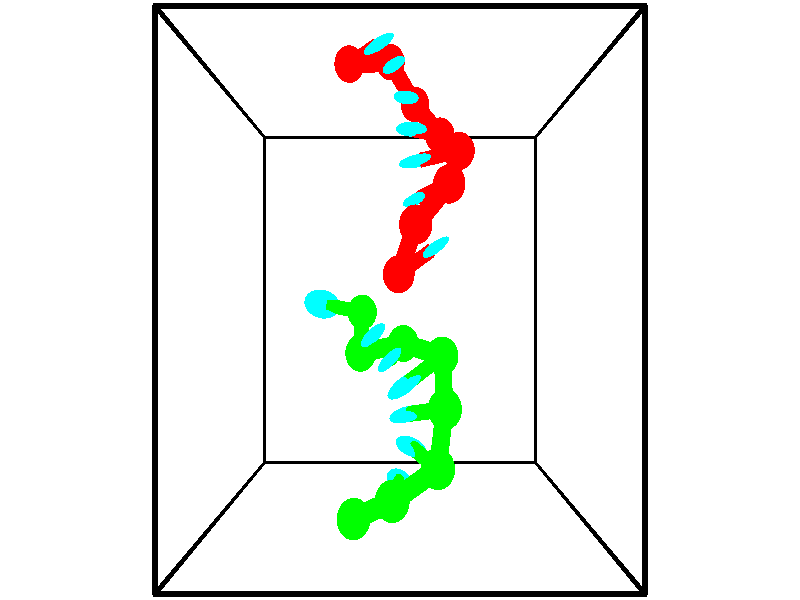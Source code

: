 // switches for output
#declare DRAW_BASES = 1; // possible values are 0, 1; only relevant for DNA ribbons
#declare DRAW_BASES_TYPE = 3; // possible values are 1, 2, 3; only relevant for DNA ribbons
#declare DRAW_FOG = 0; // set to 1 to enable fog

#include "colors.inc"

#include "transforms.inc"
background { rgb <1, 1, 1>}

#default {
   normal{
       ripples 0.25
       frequency 0.20
       turbulence 0.2
       lambda 5
   }
	finish {
		phong 0.1
		phong_size 40.
	}
}

// original window dimensions: 1024x640


// camera settings

camera {
	sky <-0, 1, 0>
	up <-0, 1, 0>
	right 1.6 * <1, 0, 0>
	location <2.5, 2.5, 11.1562>
	look_at <2.5, 2.5, 2.5>
	direction <0, 0, -8.6562>
	angle 67.0682
}


# declare cpy_camera_pos = <2.5, 2.5, 11.1562>;
# if (DRAW_FOG = 1)
fog {
	fog_type 2
	up vnormalize(cpy_camera_pos)
	color rgbt<1,1,1,0.3>
	distance 1e-5
	fog_alt 3e-3
	fog_offset 4
}
# end


// LIGHTS

# declare lum = 6;
global_settings {
	ambient_light rgb lum * <0.05, 0.05, 0.05>
	max_trace_level 15
}# declare cpy_direct_light_amount = 0.25;
light_source
{	1000 * <-1, -1, 1>,
	rgb lum * cpy_direct_light_amount
	parallel
}

light_source
{	1000 * <1, 1, -1>,
	rgb lum * cpy_direct_light_amount
	parallel
}

// strand 0

// nucleotide -1

// particle -1
sphere {
	<2.479663, 2.837934, 1.649829> 0.250000
	pigment { color rgbt <1,0,0,0> }
	no_shadow
}
cylinder {
	<2.801975, 3.038712, 1.524117>,  <2.995363, 3.159178, 1.448689>, 0.100000
	pigment { color rgbt <1,0,0,0> }
	no_shadow
}
cylinder {
	<2.801975, 3.038712, 1.524117>,  <2.479663, 2.837934, 1.649829>, 0.100000
	pigment { color rgbt <1,0,0,0> }
	no_shadow
}

// particle -1
sphere {
	<2.801975, 3.038712, 1.524117> 0.100000
	pigment { color rgbt <1,0,0,0> }
	no_shadow
}
sphere {
	0, 1
	scale<0.080000,0.200000,0.300000>
	matrix <-0.521376, 0.852946, 0.025502,
		0.280865, 0.143310, 0.948987,
		0.805780, 0.501942, -0.314281,
		3.043709, 3.189294, 1.429832>
	pigment { color rgbt <0,1,1,0> }
	no_shadow
}
cylinder {
	<2.735269, 3.444485, 2.082637>,  <2.479663, 2.837934, 1.649829>, 0.130000
	pigment { color rgbt <1,0,0,0> }
	no_shadow
}

// nucleotide -1

// particle -1
sphere {
	<2.735269, 3.444485, 2.082637> 0.250000
	pigment { color rgbt <1,0,0,0> }
	no_shadow
}
cylinder {
	<2.791187, 3.483658, 1.688507>,  <2.824738, 3.507162, 1.452029>, 0.100000
	pigment { color rgbt <1,0,0,0> }
	no_shadow
}
cylinder {
	<2.791187, 3.483658, 1.688507>,  <2.735269, 3.444485, 2.082637>, 0.100000
	pigment { color rgbt <1,0,0,0> }
	no_shadow
}

// particle -1
sphere {
	<2.791187, 3.483658, 1.688507> 0.100000
	pigment { color rgbt <1,0,0,0> }
	no_shadow
}
sphere {
	0, 1
	scale<0.080000,0.200000,0.300000>
	matrix <-0.541982, 0.840364, 0.006629,
		0.828682, 0.533101, 0.170557,
		0.139796, 0.097932, -0.985326,
		2.833126, 3.513037, 1.392909>
	pigment { color rgbt <0,1,1,0> }
	no_shadow
}
cylinder {
	<3.258828, 3.991742, 1.838669>,  <2.735269, 3.444485, 2.082637>, 0.130000
	pigment { color rgbt <1,0,0,0> }
	no_shadow
}

// nucleotide -1

// particle -1
sphere {
	<3.258828, 3.991742, 1.838669> 0.250000
	pigment { color rgbt <1,0,0,0> }
	no_shadow
}
cylinder {
	<2.990643, 3.926956, 1.549049>,  <2.829731, 3.888084, 1.375278>, 0.100000
	pigment { color rgbt <1,0,0,0> }
	no_shadow
}
cylinder {
	<2.990643, 3.926956, 1.549049>,  <3.258828, 3.991742, 1.838669>, 0.100000
	pigment { color rgbt <1,0,0,0> }
	no_shadow
}

// particle -1
sphere {
	<2.990643, 3.926956, 1.549049> 0.100000
	pigment { color rgbt <1,0,0,0> }
	no_shadow
}
sphere {
	0, 1
	scale<0.080000,0.200000,0.300000>
	matrix <-0.308362, 0.948434, 0.073382,
		0.674827, 0.272469, -0.685834,
		-0.670463, -0.161965, -0.724049,
		2.789504, 3.878366, 1.331835>
	pigment { color rgbt <0,1,1,0> }
	no_shadow
}
cylinder {
	<3.446280, 4.489745, 1.477163>,  <3.258828, 3.991742, 1.838669>, 0.130000
	pigment { color rgbt <1,0,0,0> }
	no_shadow
}

// nucleotide -1

// particle -1
sphere {
	<3.446280, 4.489745, 1.477163> 0.250000
	pigment { color rgbt <1,0,0,0> }
	no_shadow
}
cylinder {
	<3.061150, 4.431633, 1.386070>,  <2.830071, 4.396766, 1.331415>, 0.100000
	pigment { color rgbt <1,0,0,0> }
	no_shadow
}
cylinder {
	<3.061150, 4.431633, 1.386070>,  <3.446280, 4.489745, 1.477163>, 0.100000
	pigment { color rgbt <1,0,0,0> }
	no_shadow
}

// particle -1
sphere {
	<3.061150, 4.431633, 1.386070> 0.100000
	pigment { color rgbt <1,0,0,0> }
	no_shadow
}
sphere {
	0, 1
	scale<0.080000,0.200000,0.300000>
	matrix <-0.149112, 0.988820, -0.000377,
		0.225240, 0.033594, -0.973724,
		-0.962825, -0.145279, -0.227731,
		2.772302, 4.388049, 1.317751>
	pigment { color rgbt <0,1,1,0> }
	no_shadow
}
cylinder {
	<3.184641, 4.846961, 0.822340>,  <3.446280, 4.489745, 1.477163>, 0.130000
	pigment { color rgbt <1,0,0,0> }
	no_shadow
}

// nucleotide -1

// particle -1
sphere {
	<3.184641, 4.846961, 0.822340> 0.250000
	pigment { color rgbt <1,0,0,0> }
	no_shadow
}
cylinder {
	<2.900833, 4.831505, 1.103790>,  <2.730548, 4.822231, 1.272660>, 0.100000
	pigment { color rgbt <1,0,0,0> }
	no_shadow
}
cylinder {
	<2.900833, 4.831505, 1.103790>,  <3.184641, 4.846961, 0.822340>, 0.100000
	pigment { color rgbt <1,0,0,0> }
	no_shadow
}

// particle -1
sphere {
	<2.900833, 4.831505, 1.103790> 0.100000
	pigment { color rgbt <1,0,0,0> }
	no_shadow
}
sphere {
	0, 1
	scale<0.080000,0.200000,0.300000>
	matrix <-0.095546, 0.994550, -0.041732,
		-0.698177, -0.096838, -0.709345,
		-0.709520, -0.038639, 0.703625,
		2.687977, 4.819913, 1.314878>
	pigment { color rgbt <0,1,1,0> }
	no_shadow
}
cylinder {
	<2.763157, 5.359365, 0.559378>,  <3.184641, 4.846961, 0.822340>, 0.130000
	pigment { color rgbt <1,0,0,0> }
	no_shadow
}

// nucleotide -1

// particle -1
sphere {
	<2.763157, 5.359365, 0.559378> 0.250000
	pigment { color rgbt <1,0,0,0> }
	no_shadow
}
cylinder {
	<2.671089, 5.310844, 0.945602>,  <2.615849, 5.281733, 1.177337>, 0.100000
	pigment { color rgbt <1,0,0,0> }
	no_shadow
}
cylinder {
	<2.671089, 5.310844, 0.945602>,  <2.763157, 5.359365, 0.559378>, 0.100000
	pigment { color rgbt <1,0,0,0> }
	no_shadow
}

// particle -1
sphere {
	<2.671089, 5.310844, 0.945602> 0.100000
	pigment { color rgbt <1,0,0,0> }
	no_shadow
}
sphere {
	0, 1
	scale<0.080000,0.200000,0.300000>
	matrix <0.024781, 0.991149, 0.130421,
		-0.972835, 0.053946, -0.225126,
		-0.230169, -0.121300, 0.965561,
		2.602038, 5.274455, 1.235271>
	pigment { color rgbt <0,1,1,0> }
	no_shadow
}
cylinder {
	<2.330512, 5.950495, 0.644896>,  <2.763157, 5.359365, 0.559378>, 0.130000
	pigment { color rgbt <1,0,0,0> }
	no_shadow
}

// nucleotide -1

// particle -1
sphere {
	<2.330512, 5.950495, 0.644896> 0.250000
	pigment { color rgbt <1,0,0,0> }
	no_shadow
}
cylinder {
	<2.369572, 5.807884, 1.016563>,  <2.393008, 5.722318, 1.239564>, 0.100000
	pigment { color rgbt <1,0,0,0> }
	no_shadow
}
cylinder {
	<2.369572, 5.807884, 1.016563>,  <2.330512, 5.950495, 0.644896>, 0.100000
	pigment { color rgbt <1,0,0,0> }
	no_shadow
}

// particle -1
sphere {
	<2.369572, 5.807884, 1.016563> 0.100000
	pigment { color rgbt <1,0,0,0> }
	no_shadow
}
sphere {
	0, 1
	scale<0.080000,0.200000,0.300000>
	matrix <-0.448768, 0.817549, 0.360861,
		-0.888297, -0.452219, -0.080164,
		0.097650, -0.356527, 0.929168,
		2.398867, 5.700926, 1.295314>
	pigment { color rgbt <0,1,1,0> }
	no_shadow
}
cylinder {
	<1.647183, 5.807907, 0.993597>,  <2.330512, 5.950495, 0.644896>, 0.130000
	pigment { color rgbt <1,0,0,0> }
	no_shadow
}

// nucleotide -1

// particle -1
sphere {
	<1.647183, 5.807907, 0.993597> 0.250000
	pigment { color rgbt <1,0,0,0> }
	no_shadow
}
cylinder {
	<1.937836, 5.876076, 1.259819>,  <2.112227, 5.916977, 1.419552>, 0.100000
	pigment { color rgbt <1,0,0,0> }
	no_shadow
}
cylinder {
	<1.937836, 5.876076, 1.259819>,  <1.647183, 5.807907, 0.993597>, 0.100000
	pigment { color rgbt <1,0,0,0> }
	no_shadow
}

// particle -1
sphere {
	<1.937836, 5.876076, 1.259819> 0.100000
	pigment { color rgbt <1,0,0,0> }
	no_shadow
}
sphere {
	0, 1
	scale<0.080000,0.200000,0.300000>
	matrix <-0.433472, 0.865309, 0.251679,
		-0.533020, -0.471377, 0.702633,
		0.726631, 0.170422, 0.665556,
		2.155825, 5.927202, 1.459486>
	pigment { color rgbt <0,1,1,0> }
	no_shadow
}
// strand 1

// nucleotide -1

// particle -1
sphere {
	<1.852943, 2.327308, 0.803959> 0.250000
	pigment { color rgbt <0,1,0,0> }
	no_shadow
}
cylinder {
	<1.474194, 2.393097, 0.914505>,  <1.246944, 2.432570, 0.980833>, 0.100000
	pigment { color rgbt <0,1,0,0> }
	no_shadow
}
cylinder {
	<1.474194, 2.393097, 0.914505>,  <1.852943, 2.327308, 0.803959>, 0.100000
	pigment { color rgbt <0,1,0,0> }
	no_shadow
}

// particle -1
sphere {
	<1.474194, 2.393097, 0.914505> 0.100000
	pigment { color rgbt <0,1,0,0> }
	no_shadow
}
sphere {
	0, 1
	scale<0.080000,0.200000,0.300000>
	matrix <-0.285025, -0.031143, -0.958014,
		-0.148964, -0.985889, 0.076368,
		-0.946874, 0.164476, 0.276365,
		1.190131, 2.442439, 0.997414>
	pigment { color rgbt <0,1,1,0> }
	no_shadow
}
cylinder {
	<1.863127, 1.782071, 1.365178>,  <1.852943, 2.327308, 0.803959>, 0.130000
	pigment { color rgbt <0,1,0,0> }
	no_shadow
}

// nucleotide -1

// particle -1
sphere {
	<1.863127, 1.782071, 1.365178> 0.250000
	pigment { color rgbt <0,1,0,0> }
	no_shadow
}
cylinder {
	<1.991920, 1.935379, 1.711456>,  <2.069196, 2.027364, 1.919223>, 0.100000
	pigment { color rgbt <0,1,0,0> }
	no_shadow
}
cylinder {
	<1.991920, 1.935379, 1.711456>,  <1.863127, 1.782071, 1.365178>, 0.100000
	pigment { color rgbt <0,1,0,0> }
	no_shadow
}

// particle -1
sphere {
	<1.991920, 1.935379, 1.711456> 0.100000
	pigment { color rgbt <0,1,0,0> }
	no_shadow
}
sphere {
	0, 1
	scale<0.080000,0.200000,0.300000>
	matrix <0.553738, -0.817917, 0.156162,
		0.767920, 0.429087, -0.475587,
		0.321983, 0.383271, 0.865696,
		2.088516, 2.050360, 1.971165>
	pigment { color rgbt <0,1,1,0> }
	no_shadow
}
cylinder {
	<2.553108, 1.909986, 1.331351>,  <1.863127, 1.782071, 1.365178>, 0.130000
	pigment { color rgbt <0,1,0,0> }
	no_shadow
}

// nucleotide -1

// particle -1
sphere {
	<2.553108, 1.909986, 1.331351> 0.250000
	pigment { color rgbt <0,1,0,0> }
	no_shadow
}
cylinder {
	<2.433828, 1.814972, 1.701141>,  <2.362261, 1.757964, 1.923016>, 0.100000
	pigment { color rgbt <0,1,0,0> }
	no_shadow
}
cylinder {
	<2.433828, 1.814972, 1.701141>,  <2.553108, 1.909986, 1.331351>, 0.100000
	pigment { color rgbt <0,1,0,0> }
	no_shadow
}

// particle -1
sphere {
	<2.433828, 1.814972, 1.701141> 0.100000
	pigment { color rgbt <0,1,0,0> }
	no_shadow
}
sphere {
	0, 1
	scale<0.080000,0.200000,0.300000>
	matrix <0.613209, -0.789904, -0.005162,
		0.731473, 0.565358, 0.381206,
		-0.298198, -0.237535, 0.924476,
		2.344369, 1.743711, 1.978484>
	pigment { color rgbt <0,1,1,0> }
	no_shadow
}
cylinder {
	<3.153666, 1.778201, 1.812856>,  <2.553108, 1.909986, 1.331351>, 0.130000
	pigment { color rgbt <0,1,0,0> }
	no_shadow
}

// nucleotide -1

// particle -1
sphere {
	<3.153666, 1.778201, 1.812856> 0.250000
	pigment { color rgbt <0,1,0,0> }
	no_shadow
}
cylinder {
	<2.820465, 1.573303, 1.896484>,  <2.620544, 1.450364, 1.946661>, 0.100000
	pigment { color rgbt <0,1,0,0> }
	no_shadow
}
cylinder {
	<2.820465, 1.573303, 1.896484>,  <3.153666, 1.778201, 1.812856>, 0.100000
	pigment { color rgbt <0,1,0,0> }
	no_shadow
}

// particle -1
sphere {
	<2.820465, 1.573303, 1.896484> 0.100000
	pigment { color rgbt <0,1,0,0> }
	no_shadow
}
sphere {
	0, 1
	scale<0.080000,0.200000,0.300000>
	matrix <0.442005, -0.843426, -0.305391,
		0.332771, -0.161981, 0.928992,
		-0.833003, -0.512245, 0.209071,
		2.570564, 1.419630, 1.959206>
	pigment { color rgbt <0,1,1,0> }
	no_shadow
}
cylinder {
	<3.155913, 1.167795, 2.315789>,  <3.153666, 1.778201, 1.812856>, 0.130000
	pigment { color rgbt <0,1,0,0> }
	no_shadow
}

// nucleotide -1

// particle -1
sphere {
	<3.155913, 1.167795, 2.315789> 0.250000
	pigment { color rgbt <0,1,0,0> }
	no_shadow
}
cylinder {
	<2.837185, 1.095505, 2.085167>,  <2.645948, 1.052131, 1.946794>, 0.100000
	pigment { color rgbt <0,1,0,0> }
	no_shadow
}
cylinder {
	<2.837185, 1.095505, 2.085167>,  <3.155913, 1.167795, 2.315789>, 0.100000
	pigment { color rgbt <0,1,0,0> }
	no_shadow
}

// particle -1
sphere {
	<2.837185, 1.095505, 2.085167> 0.100000
	pigment { color rgbt <0,1,0,0> }
	no_shadow
}
sphere {
	0, 1
	scale<0.080000,0.200000,0.300000>
	matrix <0.314699, -0.938708, -0.140682,
		-0.515792, -0.293540, 0.804856,
		-0.796821, -0.180724, -0.576555,
		2.598139, 1.041287, 1.912201>
	pigment { color rgbt <0,1,1,0> }
	no_shadow
}
cylinder {
	<3.048691, 0.455298, 2.386362>,  <3.155913, 1.167795, 2.315789>, 0.130000
	pigment { color rgbt <0,1,0,0> }
	no_shadow
}

// nucleotide -1

// particle -1
sphere {
	<3.048691, 0.455298, 2.386362> 0.250000
	pigment { color rgbt <0,1,0,0> }
	no_shadow
}
cylinder {
	<2.830736, 0.544876, 2.063141>,  <2.699963, 0.598623, 1.869208>, 0.100000
	pigment { color rgbt <0,1,0,0> }
	no_shadow
}
cylinder {
	<2.830736, 0.544876, 2.063141>,  <3.048691, 0.455298, 2.386362>, 0.100000
	pigment { color rgbt <0,1,0,0> }
	no_shadow
}

// particle -1
sphere {
	<2.830736, 0.544876, 2.063141> 0.100000
	pigment { color rgbt <0,1,0,0> }
	no_shadow
}
sphere {
	0, 1
	scale<0.080000,0.200000,0.300000>
	matrix <-0.101075, -0.974191, -0.201832,
		-0.832396, -0.028302, 0.553458,
		-0.544886, 0.223945, -0.808052,
		2.667270, 0.612060, 1.820725>
	pigment { color rgbt <0,1,1,0> }
	no_shadow
}
cylinder {
	<2.388519, 0.092924, 2.493824>,  <3.048691, 0.455298, 2.386362>, 0.130000
	pigment { color rgbt <0,1,0,0> }
	no_shadow
}

// nucleotide -1

// particle -1
sphere {
	<2.388519, 0.092924, 2.493824> 0.250000
	pigment { color rgbt <0,1,0,0> }
	no_shadow
}
cylinder {
	<2.444977, 0.141830, 2.100861>,  <2.478852, 0.171175, 1.865082>, 0.100000
	pigment { color rgbt <0,1,0,0> }
	no_shadow
}
cylinder {
	<2.444977, 0.141830, 2.100861>,  <2.388519, 0.092924, 2.493824>, 0.100000
	pigment { color rgbt <0,1,0,0> }
	no_shadow
}

// particle -1
sphere {
	<2.444977, 0.141830, 2.100861> 0.100000
	pigment { color rgbt <0,1,0,0> }
	no_shadow
}
sphere {
	0, 1
	scale<0.080000,0.200000,0.300000>
	matrix <-0.333938, -0.928305, -0.163511,
		-0.931967, 0.351143, -0.090196,
		0.141145, 0.122267, -0.982410,
		2.487320, 0.178511, 1.806138>
	pigment { color rgbt <0,1,1,0> }
	no_shadow
}
cylinder {
	<1.814631, -0.195219, 2.237388>,  <2.388519, 0.092924, 2.493824>, 0.130000
	pigment { color rgbt <0,1,0,0> }
	no_shadow
}

// nucleotide -1

// particle -1
sphere {
	<1.814631, -0.195219, 2.237388> 0.250000
	pigment { color rgbt <0,1,0,0> }
	no_shadow
}
cylinder {
	<2.093281, -0.183502, 1.950653>,  <2.260471, -0.176472, 1.778612>, 0.100000
	pigment { color rgbt <0,1,0,0> }
	no_shadow
}
cylinder {
	<2.093281, -0.183502, 1.950653>,  <1.814631, -0.195219, 2.237388>, 0.100000
	pigment { color rgbt <0,1,0,0> }
	no_shadow
}

// particle -1
sphere {
	<2.093281, -0.183502, 1.950653> 0.100000
	pigment { color rgbt <0,1,0,0> }
	no_shadow
}
sphere {
	0, 1
	scale<0.080000,0.200000,0.300000>
	matrix <-0.170625, -0.963734, -0.205194,
		-0.696851, 0.265253, -0.666363,
		0.696624, 0.029292, -0.716838,
		2.302268, -0.174715, 1.735602>
	pigment { color rgbt <0,1,1,0> }
	no_shadow
}
// box output
cylinder {
	<0.000000, 0.000000, 0.000000>,  <5.000000, 0.000000, 0.000000>, 0.025000
	pigment { color rgbt <0,0,0,0> }
	no_shadow
}
cylinder {
	<0.000000, 0.000000, 0.000000>,  <0.000000, 5.000000, 0.000000>, 0.025000
	pigment { color rgbt <0,0,0,0> }
	no_shadow
}
cylinder {
	<0.000000, 0.000000, 0.000000>,  <0.000000, 0.000000, 5.000000>, 0.025000
	pigment { color rgbt <0,0,0,0> }
	no_shadow
}
cylinder {
	<5.000000, 5.000000, 5.000000>,  <0.000000, 5.000000, 5.000000>, 0.025000
	pigment { color rgbt <0,0,0,0> }
	no_shadow
}
cylinder {
	<5.000000, 5.000000, 5.000000>,  <5.000000, 0.000000, 5.000000>, 0.025000
	pigment { color rgbt <0,0,0,0> }
	no_shadow
}
cylinder {
	<5.000000, 5.000000, 5.000000>,  <5.000000, 5.000000, 0.000000>, 0.025000
	pigment { color rgbt <0,0,0,0> }
	no_shadow
}
cylinder {
	<0.000000, 0.000000, 5.000000>,  <0.000000, 5.000000, 5.000000>, 0.025000
	pigment { color rgbt <0,0,0,0> }
	no_shadow
}
cylinder {
	<0.000000, 0.000000, 5.000000>,  <5.000000, 0.000000, 5.000000>, 0.025000
	pigment { color rgbt <0,0,0,0> }
	no_shadow
}
cylinder {
	<5.000000, 5.000000, 0.000000>,  <0.000000, 5.000000, 0.000000>, 0.025000
	pigment { color rgbt <0,0,0,0> }
	no_shadow
}
cylinder {
	<5.000000, 5.000000, 0.000000>,  <5.000000, 0.000000, 0.000000>, 0.025000
	pigment { color rgbt <0,0,0,0> }
	no_shadow
}
cylinder {
	<5.000000, 0.000000, 5.000000>,  <5.000000, 0.000000, 0.000000>, 0.025000
	pigment { color rgbt <0,0,0,0> }
	no_shadow
}
cylinder {
	<0.000000, 5.000000, 0.000000>,  <0.000000, 5.000000, 5.000000>, 0.025000
	pigment { color rgbt <0,0,0,0> }
	no_shadow
}
// end of box output
